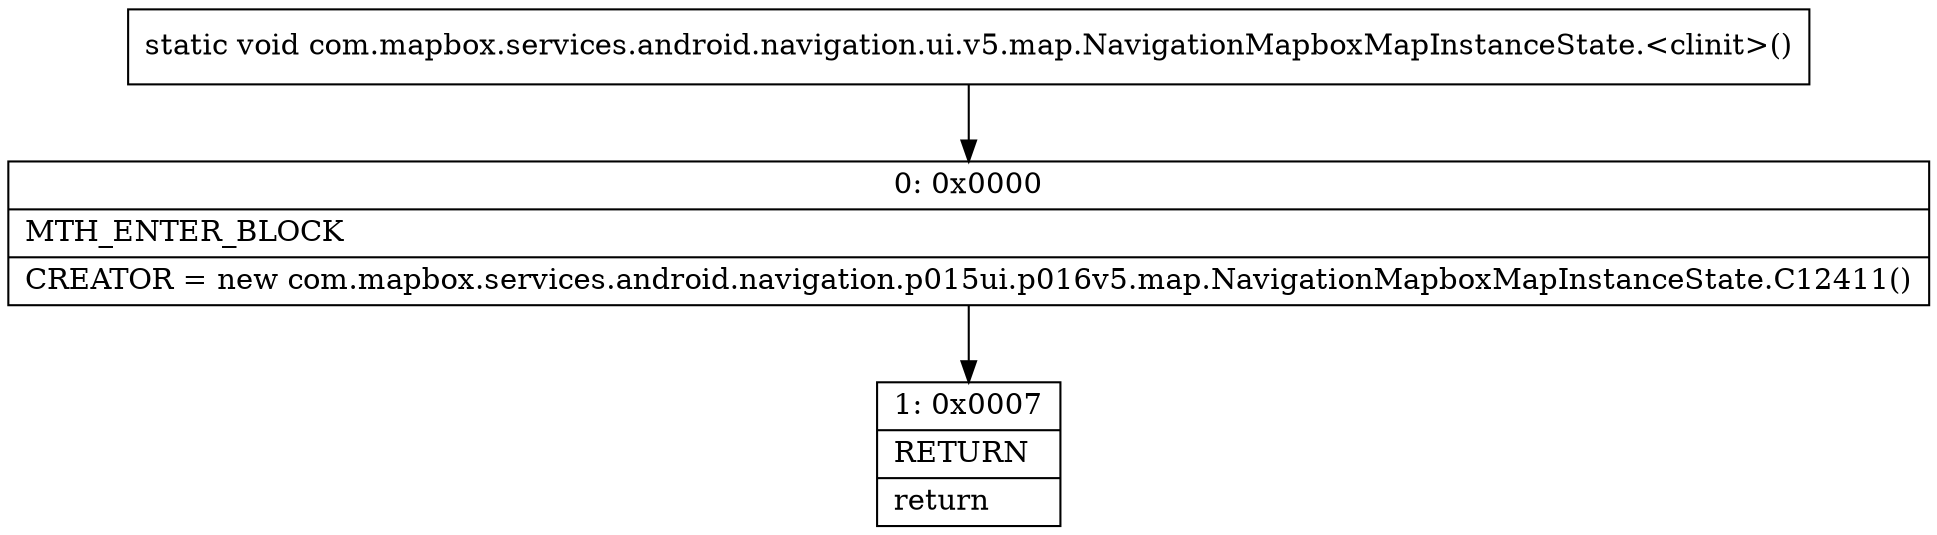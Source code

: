 digraph "CFG forcom.mapbox.services.android.navigation.ui.v5.map.NavigationMapboxMapInstanceState.\<clinit\>()V" {
Node_0 [shape=record,label="{0\:\ 0x0000|MTH_ENTER_BLOCK\l|CREATOR = new com.mapbox.services.android.navigation.p015ui.p016v5.map.NavigationMapboxMapInstanceState.C12411()\l}"];
Node_1 [shape=record,label="{1\:\ 0x0007|RETURN\l|return\l}"];
MethodNode[shape=record,label="{static void com.mapbox.services.android.navigation.ui.v5.map.NavigationMapboxMapInstanceState.\<clinit\>() }"];
MethodNode -> Node_0;
Node_0 -> Node_1;
}

